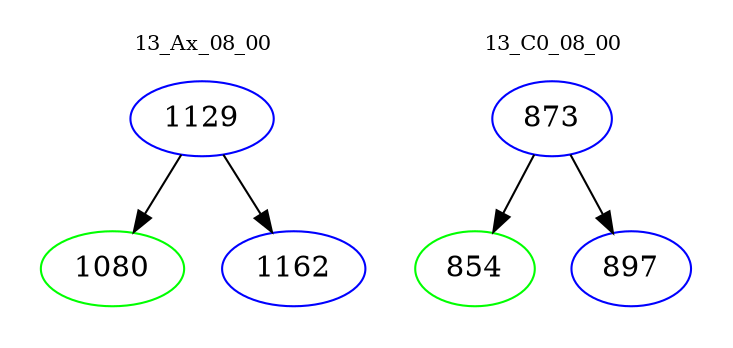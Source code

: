 digraph{
subgraph cluster_0 {
color = white
label = "13_Ax_08_00";
fontsize=10;
T0_1129 [label="1129", color="blue"]
T0_1129 -> T0_1080 [color="black"]
T0_1080 [label="1080", color="green"]
T0_1129 -> T0_1162 [color="black"]
T0_1162 [label="1162", color="blue"]
}
subgraph cluster_1 {
color = white
label = "13_C0_08_00";
fontsize=10;
T1_873 [label="873", color="blue"]
T1_873 -> T1_854 [color="black"]
T1_854 [label="854", color="green"]
T1_873 -> T1_897 [color="black"]
T1_897 [label="897", color="blue"]
}
}
